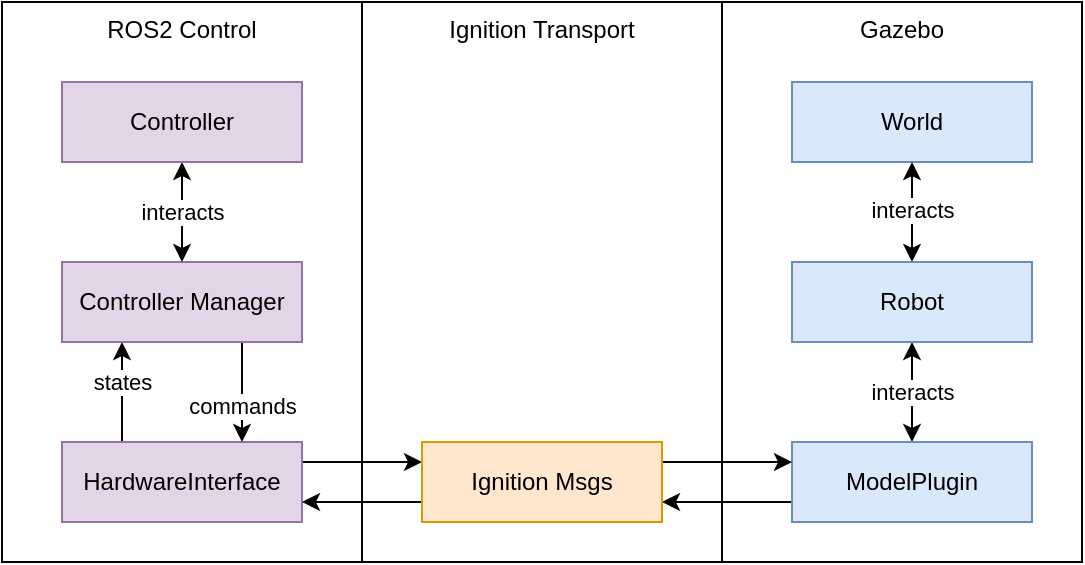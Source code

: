 <mxfile version="14.5.1" type="device"><diagram id="11aipKVa_vETEKXL2KRU" name="Page-1"><mxGraphModel dx="931" dy="563" grid="1" gridSize="10" guides="1" tooltips="1" connect="1" arrows="1" fold="1" page="1" pageScale="1" pageWidth="827" pageHeight="1169" math="0" shadow="0"><root><mxCell id="0"/><mxCell id="1" parent="0"/><mxCell id="cVH0TxO15ABXqVpt9fF7-10" value="Ignition Transport" style="rounded=0;whiteSpace=wrap;html=1;verticalAlign=top;" vertex="1" parent="1"><mxGeometry x="390" y="280" width="180" height="280" as="geometry"/></mxCell><mxCell id="cVH0TxO15ABXqVpt9fF7-9" value="ROS2 Control" style="rounded=0;whiteSpace=wrap;html=1;verticalAlign=top;" vertex="1" parent="1"><mxGeometry x="210" y="280" width="180" height="280" as="geometry"/></mxCell><mxCell id="cVH0TxO15ABXqVpt9fF7-14" style="edgeStyle=orthogonalEdgeStyle;rounded=0;orthogonalLoop=1;jettySize=auto;html=1;exitX=1;exitY=0.25;exitDx=0;exitDy=0;entryX=0;entryY=0.25;entryDx=0;entryDy=0;" edge="1" parent="1" source="cVH0TxO15ABXqVpt9fF7-4" target="cVH0TxO15ABXqVpt9fF7-11"><mxGeometry relative="1" as="geometry"/></mxCell><mxCell id="cVH0TxO15ABXqVpt9fF7-28" style="edgeStyle=orthogonalEdgeStyle;rounded=0;orthogonalLoop=1;jettySize=auto;html=1;exitX=0.25;exitY=0;exitDx=0;exitDy=0;entryX=0.25;entryY=1;entryDx=0;entryDy=0;startArrow=none;startFill=0;" edge="1" parent="1" source="cVH0TxO15ABXqVpt9fF7-4" target="cVH0TxO15ABXqVpt9fF7-23"><mxGeometry relative="1" as="geometry"/></mxCell><mxCell id="cVH0TxO15ABXqVpt9fF7-29" value="states" style="edgeLabel;html=1;align=center;verticalAlign=middle;resizable=0;points=[];" vertex="1" connectable="0" parent="cVH0TxO15ABXqVpt9fF7-28"><mxGeometry x="0.213" relative="1" as="geometry"><mxPoint as="offset"/></mxGeometry></mxCell><mxCell id="cVH0TxO15ABXqVpt9fF7-4" value="HardwareInterface" style="rounded=0;whiteSpace=wrap;html=1;fillColor=#e1d5e7;strokeColor=#9673a6;" vertex="1" parent="1"><mxGeometry x="240" y="500" width="120" height="40" as="geometry"/></mxCell><mxCell id="cVH0TxO15ABXqVpt9fF7-8" value="Gazebo" style="rounded=0;whiteSpace=wrap;html=1;verticalAlign=top;" vertex="1" parent="1"><mxGeometry x="570" y="280" width="180" height="280" as="geometry"/></mxCell><mxCell id="cVH0TxO15ABXqVpt9fF7-13" style="edgeStyle=orthogonalEdgeStyle;rounded=0;orthogonalLoop=1;jettySize=auto;html=1;exitX=0;exitY=0.75;exitDx=0;exitDy=0;entryX=1;entryY=0.75;entryDx=0;entryDy=0;" edge="1" parent="1" source="cVH0TxO15ABXqVpt9fF7-6" target="cVH0TxO15ABXqVpt9fF7-11"><mxGeometry relative="1" as="geometry"/></mxCell><mxCell id="cVH0TxO15ABXqVpt9fF7-19" style="edgeStyle=orthogonalEdgeStyle;rounded=0;orthogonalLoop=1;jettySize=auto;html=1;exitX=0.5;exitY=0;exitDx=0;exitDy=0;entryX=0.5;entryY=1;entryDx=0;entryDy=0;startArrow=classic;startFill=1;" edge="1" parent="1" source="cVH0TxO15ABXqVpt9fF7-6" target="cVH0TxO15ABXqVpt9fF7-17"><mxGeometry relative="1" as="geometry"/></mxCell><mxCell id="cVH0TxO15ABXqVpt9fF7-20" value="interacts" style="edgeLabel;html=1;align=center;verticalAlign=middle;resizable=0;points=[];" vertex="1" connectable="0" parent="cVH0TxO15ABXqVpt9fF7-19"><mxGeometry x="-0.774" relative="1" as="geometry"><mxPoint y="-20" as="offset"/></mxGeometry></mxCell><mxCell id="cVH0TxO15ABXqVpt9fF7-6" value="ModelPlugin" style="rounded=0;whiteSpace=wrap;html=1;fillColor=#dae8fc;strokeColor=#6c8ebf;" vertex="1" parent="1"><mxGeometry x="605" y="500" width="120" height="40" as="geometry"/></mxCell><mxCell id="cVH0TxO15ABXqVpt9fF7-12" style="edgeStyle=orthogonalEdgeStyle;rounded=0;orthogonalLoop=1;jettySize=auto;html=1;exitX=1;exitY=0.25;exitDx=0;exitDy=0;entryX=0;entryY=0.25;entryDx=0;entryDy=0;" edge="1" parent="1" source="cVH0TxO15ABXqVpt9fF7-11" target="cVH0TxO15ABXqVpt9fF7-6"><mxGeometry relative="1" as="geometry"/></mxCell><mxCell id="cVH0TxO15ABXqVpt9fF7-15" style="edgeStyle=orthogonalEdgeStyle;rounded=0;orthogonalLoop=1;jettySize=auto;html=1;exitX=0;exitY=0.75;exitDx=0;exitDy=0;entryX=1;entryY=0.75;entryDx=0;entryDy=0;" edge="1" parent="1" source="cVH0TxO15ABXqVpt9fF7-11" target="cVH0TxO15ABXqVpt9fF7-4"><mxGeometry relative="1" as="geometry"/></mxCell><mxCell id="cVH0TxO15ABXqVpt9fF7-11" value="Ignition Msgs" style="rounded=0;whiteSpace=wrap;html=1;fillColor=#ffe6cc;strokeColor=#d79b00;" vertex="1" parent="1"><mxGeometry x="420" y="500" width="120" height="40" as="geometry"/></mxCell><mxCell id="cVH0TxO15ABXqVpt9fF7-16" value="World" style="rounded=0;whiteSpace=wrap;html=1;fillColor=#dae8fc;strokeColor=#6c8ebf;" vertex="1" parent="1"><mxGeometry x="605" y="320" width="120" height="40" as="geometry"/></mxCell><mxCell id="cVH0TxO15ABXqVpt9fF7-21" style="edgeStyle=orthogonalEdgeStyle;rounded=0;orthogonalLoop=1;jettySize=auto;html=1;exitX=0.5;exitY=0;exitDx=0;exitDy=0;startArrow=classic;startFill=1;" edge="1" parent="1" source="cVH0TxO15ABXqVpt9fF7-17" target="cVH0TxO15ABXqVpt9fF7-16"><mxGeometry relative="1" as="geometry"/></mxCell><mxCell id="cVH0TxO15ABXqVpt9fF7-22" value="interacts" style="edgeLabel;html=1;align=center;verticalAlign=middle;resizable=0;points=[];" vertex="1" connectable="0" parent="cVH0TxO15ABXqVpt9fF7-21"><mxGeometry x="-0.286" relative="1" as="geometry"><mxPoint y="-8" as="offset"/></mxGeometry></mxCell><mxCell id="cVH0TxO15ABXqVpt9fF7-17" value="Robot" style="rounded=0;whiteSpace=wrap;html=1;fillColor=#dae8fc;strokeColor=#6c8ebf;" vertex="1" parent="1"><mxGeometry x="605" y="410" width="120" height="40" as="geometry"/></mxCell><mxCell id="cVH0TxO15ABXqVpt9fF7-27" style="edgeStyle=orthogonalEdgeStyle;rounded=0;orthogonalLoop=1;jettySize=auto;html=1;exitX=0.75;exitY=1;exitDx=0;exitDy=0;entryX=0.75;entryY=0;entryDx=0;entryDy=0;startArrow=none;startFill=0;" edge="1" parent="1" source="cVH0TxO15ABXqVpt9fF7-23" target="cVH0TxO15ABXqVpt9fF7-4"><mxGeometry relative="1" as="geometry"/></mxCell><mxCell id="cVH0TxO15ABXqVpt9fF7-30" value="commands" style="edgeLabel;html=1;align=center;verticalAlign=middle;resizable=0;points=[];" vertex="1" connectable="0" parent="cVH0TxO15ABXqVpt9fF7-27"><mxGeometry x="0.253" relative="1" as="geometry"><mxPoint as="offset"/></mxGeometry></mxCell><mxCell id="cVH0TxO15ABXqVpt9fF7-23" value="Controller Manager" style="rounded=0;whiteSpace=wrap;html=1;fillColor=#e1d5e7;strokeColor=#9673a6;" vertex="1" parent="1"><mxGeometry x="240" y="410" width="120" height="40" as="geometry"/></mxCell><mxCell id="cVH0TxO15ABXqVpt9fF7-25" style="edgeStyle=orthogonalEdgeStyle;rounded=0;orthogonalLoop=1;jettySize=auto;html=1;exitX=0.5;exitY=1;exitDx=0;exitDy=0;startArrow=classic;startFill=1;" edge="1" parent="1" source="cVH0TxO15ABXqVpt9fF7-24" target="cVH0TxO15ABXqVpt9fF7-23"><mxGeometry relative="1" as="geometry"/></mxCell><mxCell id="cVH0TxO15ABXqVpt9fF7-31" value="interacts" style="edgeLabel;html=1;align=center;verticalAlign=middle;resizable=0;points=[];" vertex="1" connectable="0" parent="cVH0TxO15ABXqVpt9fF7-25"><mxGeometry x="-0.312" relative="1" as="geometry"><mxPoint y="8" as="offset"/></mxGeometry></mxCell><mxCell id="cVH0TxO15ABXqVpt9fF7-24" value="Controller" style="rounded=0;whiteSpace=wrap;html=1;fillColor=#e1d5e7;strokeColor=#9673a6;" vertex="1" parent="1"><mxGeometry x="240" y="320" width="120" height="40" as="geometry"/></mxCell></root></mxGraphModel></diagram></mxfile>